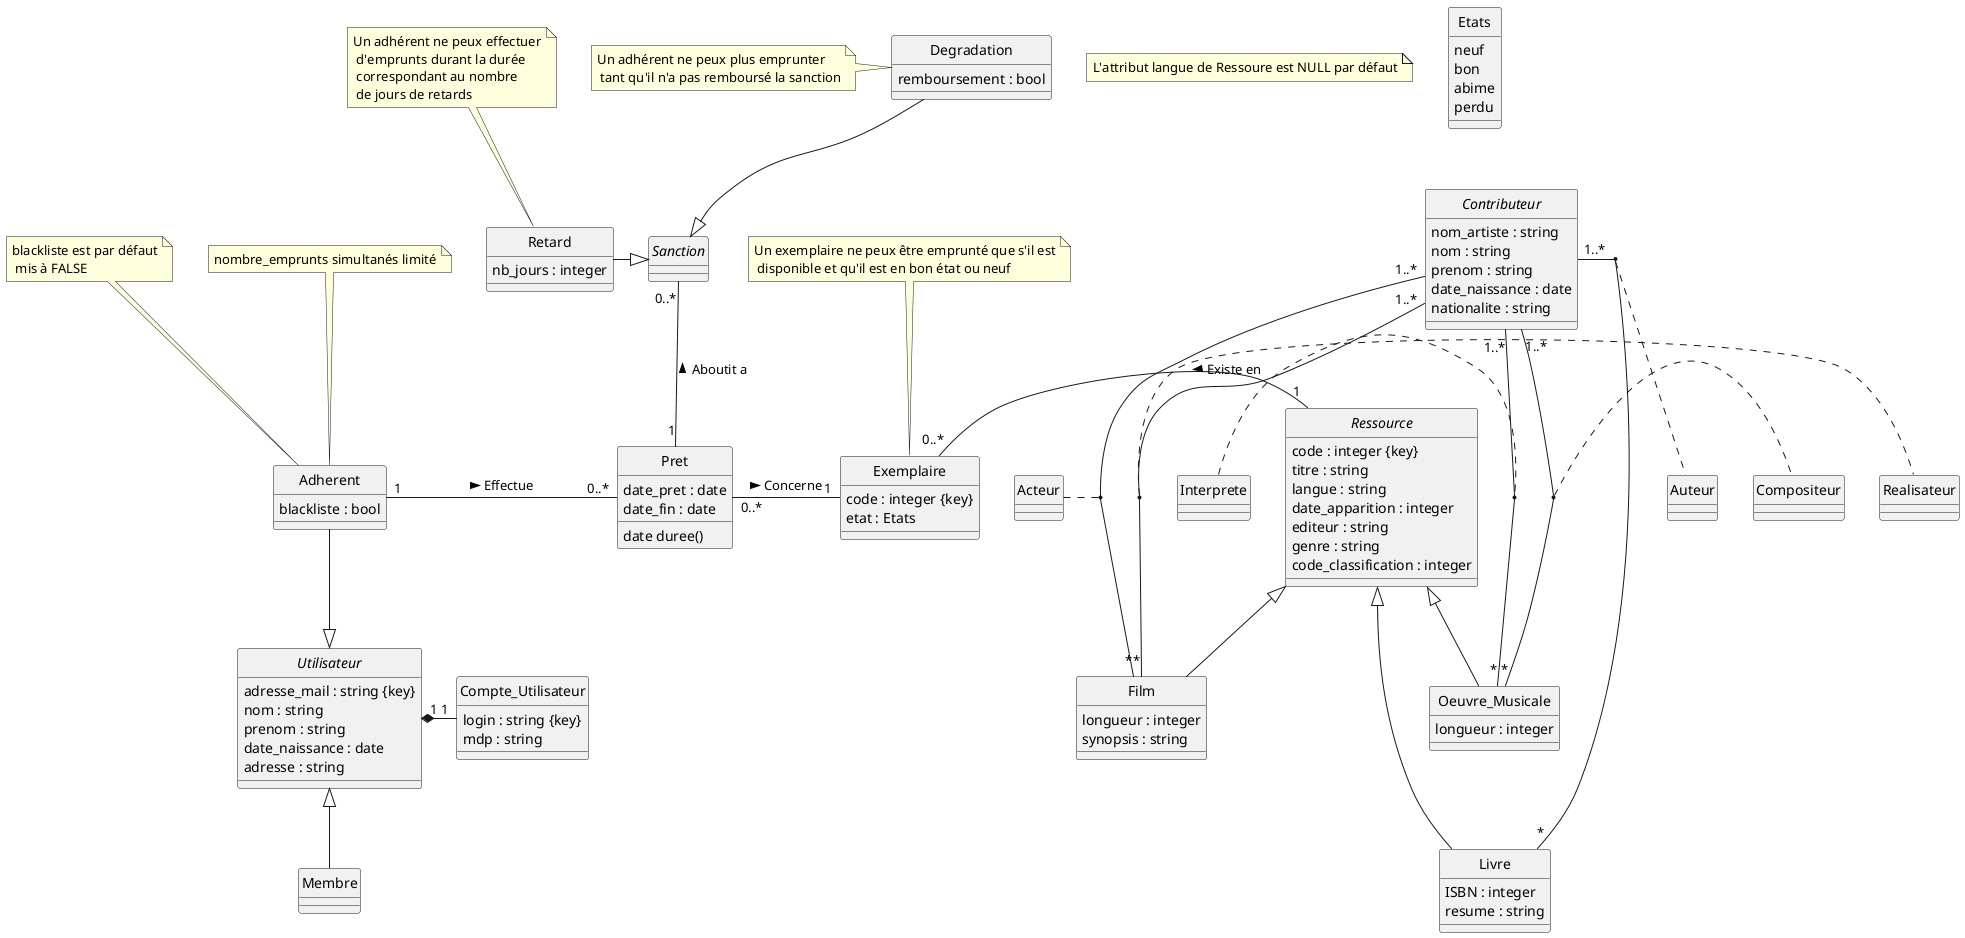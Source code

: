 @startuml
hide circle

  abstract class Ressource {
    code : integer {key}
    titre : string
    langue : string
    date_apparition : integer
    editeur : string
    genre : string
    code_classification : integer
  }
  note "L'attribut langue de Ressoure est NULL par défaut" as N1

  class Film {
    longueur : integer
    synopsis : string
  }

  class Livre {
    ISBN : integer
    resume : string
  }

  class Oeuvre_Musicale {
    longueur : integer
  }

  enum Etats {
    neuf
    bon
    abime
    perdu
  }

  class Exemplaire {
    code : integer {key}
    etat : Etats
  }
  note top of Exemplaire : Un exemplaire ne peux être emprunté que s'il est\n disponible et qu'il est en bon état ou neuf

  abstract class Contributeur {
    nom_artiste : string
    nom : string
    prenom : string
    date_naissance : date
    nationalite : string
  }
  
  together {
    class Realisateur
    class Acteur
  }

  together {
    class Interprete
    class Compositeur
  }

  abstract class Utilisateur {
    adresse_mail : string {key}
    nom : string
    prenom : string
    date_naissance : date
    adresse : string
  }

  class Adherent {
    blackliste : bool
  }
  note top of Adherent :  blackliste est par défaut\n mis à FALSE
  note top of Adherent : nombre_emprunts simultanés limité

  class Membre

  class Compte_Utilisateur {
    login : string {key}
    mdp : string
  }


  class Pret {
    date_pret : date
    date_fin : date
    date duree()
  }

  abstract class Sanction

  class Retard {
    nb_jours : integer
  }
  note top of Retard : Un adhérent ne peux effectuer\n d'emprunts durant la durée\n correspondant au nombre\n de jours de retards

  class Degradation {
    remboursement : bool
  }
  note left of Degradation : Un adhérent ne peux plus emprunter\n tant qu'il n'a pas remboursé la sanction

  Ressource <|--- Livre
  Ressource <|-- Oeuvre_Musicale
  Ressource <|- Film

  Utilisateur <|-- Membre
  Adherent --|> Utilisateur

  Retard -|> Sanction
  Degradation --|> Sanction

  Contributeur "1..*" - "*" Oeuvre_Musicale
  (Contributeur, Oeuvre_Musicale) .. Interprete

   Contributeur "1..*" - "*" Oeuvre_Musicale
  (Contributeur, Oeuvre_Musicale) .. Compositeur

  Contributeur "1..*" - "*" Film 
  (Contributeur, Film) .. Acteur    

  Contributeur "1..*" - "*" Film 
  (Contributeur, Film) .. Realisateur

  Contributeur "1..*" - "*" Livre
  (Contributeur, Livre) .. Auteur

  class Realisateur

  class Interprete

  class Compositeur

  class Auteur

  class Acteur

  Utilisateur "1" *--right "1" Compte_Utilisateur
  Ressource "1" -left "0..*" Exemplaire : Existe en >
  Pret "0..*" - "1" Exemplaire : Concerne >
  Pret "0..*" --left "1" Adherent : Effectue <
  Sanction "0..*" -- "1" Pret : Aboutit a <
@enduml
